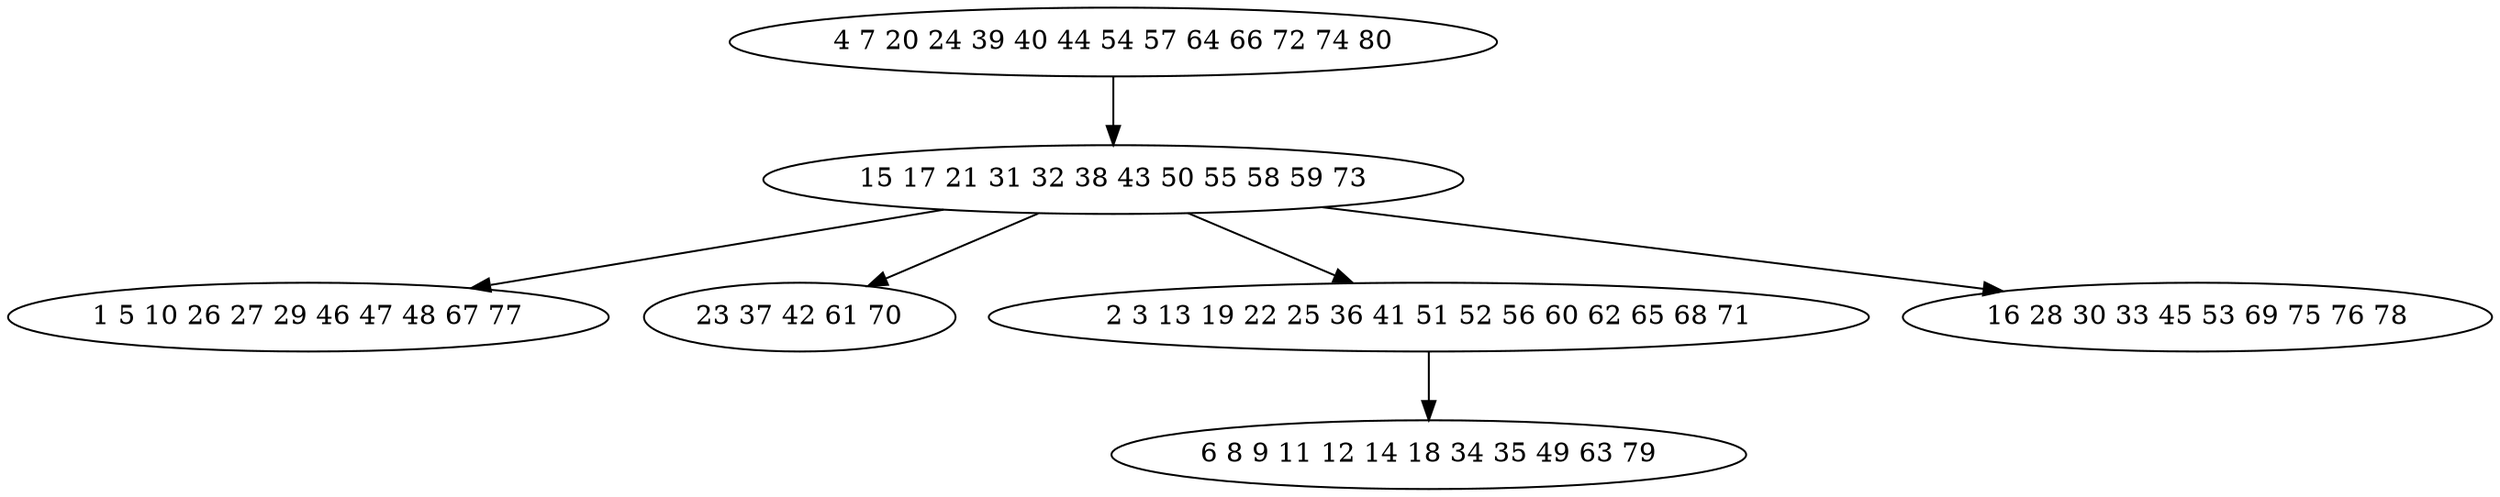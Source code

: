 digraph true_tree {
	"0" -> "1"
	"1" -> "2"
	"1" -> "3"
	"1" -> "4"
	"1" -> "5"
	"4" -> "6"
	"0" [label="4 7 20 24 39 40 44 54 57 64 66 72 74 80"];
	"1" [label="15 17 21 31 32 38 43 50 55 58 59 73"];
	"2" [label="1 5 10 26 27 29 46 47 48 67 77"];
	"3" [label="23 37 42 61 70"];
	"4" [label="2 3 13 19 22 25 36 41 51 52 56 60 62 65 68 71"];
	"5" [label="16 28 30 33 45 53 69 75 76 78"];
	"6" [label="6 8 9 11 12 14 18 34 35 49 63 79"];
}
